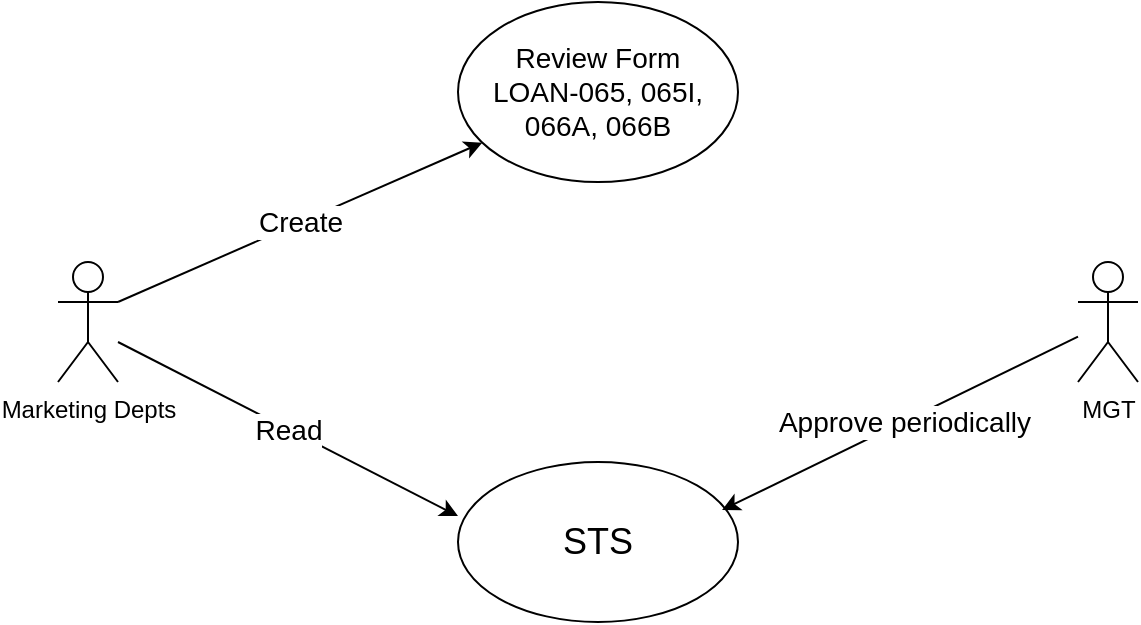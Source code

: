 <mxfile version="23.1.1" type="github">
  <diagram id="C5RBs43oDa-KdzZeNtuy" name="Page-1">
    <mxGraphModel dx="1759" dy="759" grid="1" gridSize="10" guides="1" tooltips="1" connect="1" arrows="1" fold="1" page="1" pageScale="1" pageWidth="827" pageHeight="1169" math="0" shadow="0">
      <root>
        <object label="" id="WIyWlLk6GJQsqaUBKTNV-0">
          <mxCell />
        </object>
        <mxCell id="WIyWlLk6GJQsqaUBKTNV-1" parent="WIyWlLk6GJQsqaUBKTNV-0" />
        <mxCell id="AnEPI34ZdcEERc3whkqk-2" value="&lt;font style=&quot;font-size: 14px;&quot;&gt;Review Form&lt;br&gt;LOAN-065, 065I, 066A, 066B&lt;/font&gt;" style="ellipse;whiteSpace=wrap;html=1;" vertex="1" parent="WIyWlLk6GJQsqaUBKTNV-1">
          <mxGeometry x="300" y="110" width="140" height="90" as="geometry" />
        </mxCell>
        <mxCell id="AnEPI34ZdcEERc3whkqk-9" value="Marketing Depts" style="shape=umlActor;verticalLabelPosition=bottom;verticalAlign=top;html=1;outlineConnect=0;" vertex="1" parent="WIyWlLk6GJQsqaUBKTNV-1">
          <mxGeometry x="100" y="240" width="30" height="60" as="geometry" />
        </mxCell>
        <mxCell id="AnEPI34ZdcEERc3whkqk-10" value="" style="endArrow=classic;html=1;rounded=0;" edge="1" parent="WIyWlLk6GJQsqaUBKTNV-1" target="AnEPI34ZdcEERc3whkqk-2">
          <mxGeometry relative="1" as="geometry">
            <mxPoint x="130" y="260" as="sourcePoint" />
            <mxPoint x="230" y="260" as="targetPoint" />
          </mxGeometry>
        </mxCell>
        <mxCell id="AnEPI34ZdcEERc3whkqk-11" value="Label" style="edgeLabel;resizable=0;html=1;align=center;verticalAlign=middle;" connectable="0" vertex="1" parent="AnEPI34ZdcEERc3whkqk-10">
          <mxGeometry relative="1" as="geometry" />
        </mxCell>
        <mxCell id="AnEPI34ZdcEERc3whkqk-14" value="Create" style="edgeLabel;html=1;align=center;verticalAlign=middle;resizable=0;points=[];fontSize=14;" vertex="1" connectable="0" parent="AnEPI34ZdcEERc3whkqk-10">
          <mxGeometry relative="1" as="geometry">
            <mxPoint as="offset" />
          </mxGeometry>
        </mxCell>
        <mxCell id="AnEPI34ZdcEERc3whkqk-12" value="&lt;font style=&quot;font-size: 18px;&quot;&gt;STS&lt;/font&gt;" style="ellipse;whiteSpace=wrap;html=1;" vertex="1" parent="WIyWlLk6GJQsqaUBKTNV-1">
          <mxGeometry x="300" y="340" width="140" height="80" as="geometry" />
        </mxCell>
        <mxCell id="AnEPI34ZdcEERc3whkqk-15" value="Read" style="endArrow=classic;html=1;rounded=0;entryX=0;entryY=0.338;entryDx=0;entryDy=0;entryPerimeter=0;" edge="1" parent="WIyWlLk6GJQsqaUBKTNV-1" target="AnEPI34ZdcEERc3whkqk-12">
          <mxGeometry relative="1" as="geometry">
            <mxPoint x="130" y="280" as="sourcePoint" />
            <mxPoint x="230" y="280" as="targetPoint" />
          </mxGeometry>
        </mxCell>
        <mxCell id="AnEPI34ZdcEERc3whkqk-16" value="Read" style="edgeLabel;resizable=0;html=1;align=center;verticalAlign=middle;fontSize=14;" connectable="0" vertex="1" parent="AnEPI34ZdcEERc3whkqk-15">
          <mxGeometry relative="1" as="geometry" />
        </mxCell>
        <mxCell id="AnEPI34ZdcEERc3whkqk-17" value="MGT" style="shape=umlActor;verticalLabelPosition=bottom;verticalAlign=top;html=1;outlineConnect=0;" vertex="1" parent="WIyWlLk6GJQsqaUBKTNV-1">
          <mxGeometry x="610" y="240" width="30" height="60" as="geometry" />
        </mxCell>
        <mxCell id="AnEPI34ZdcEERc3whkqk-21" value="" style="endArrow=classic;html=1;rounded=0;entryX=0.943;entryY=0.3;entryDx=0;entryDy=0;entryPerimeter=0;" edge="1" parent="WIyWlLk6GJQsqaUBKTNV-1" source="AnEPI34ZdcEERc3whkqk-17" target="AnEPI34ZdcEERc3whkqk-12">
          <mxGeometry relative="1" as="geometry">
            <mxPoint x="520" y="280" as="sourcePoint" />
            <mxPoint x="490" y="390" as="targetPoint" />
          </mxGeometry>
        </mxCell>
        <mxCell id="AnEPI34ZdcEERc3whkqk-22" value="Label" style="edgeLabel;resizable=0;html=1;align=center;verticalAlign=middle;" connectable="0" vertex="1" parent="AnEPI34ZdcEERc3whkqk-21">
          <mxGeometry relative="1" as="geometry" />
        </mxCell>
        <mxCell id="AnEPI34ZdcEERc3whkqk-23" value="Re" style="edgeLabel;html=1;align=center;verticalAlign=middle;resizable=0;points=[];" vertex="1" connectable="0" parent="AnEPI34ZdcEERc3whkqk-21">
          <mxGeometry x="-0.032" y="4" relative="1" as="geometry">
            <mxPoint x="1" as="offset" />
          </mxGeometry>
        </mxCell>
        <mxCell id="AnEPI34ZdcEERc3whkqk-24" value="&lt;font style=&quot;font-size: 14px;&quot;&gt;Approve&amp;nbsp;periodically&lt;/font&gt;" style="edgeLabel;html=1;align=center;verticalAlign=middle;resizable=0;points=[];" vertex="1" connectable="0" parent="AnEPI34ZdcEERc3whkqk-21">
          <mxGeometry x="-0.023" relative="1" as="geometry">
            <mxPoint as="offset" />
          </mxGeometry>
        </mxCell>
      </root>
    </mxGraphModel>
  </diagram>
</mxfile>
